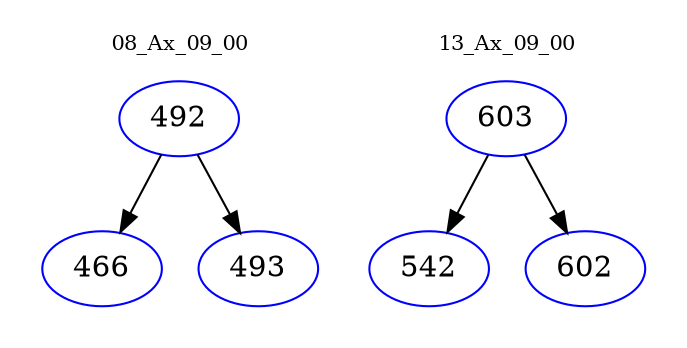 digraph{
subgraph cluster_0 {
color = white
label = "08_Ax_09_00";
fontsize=10;
T0_492 [label="492", color="blue"]
T0_492 -> T0_466 [color="black"]
T0_466 [label="466", color="blue"]
T0_492 -> T0_493 [color="black"]
T0_493 [label="493", color="blue"]
}
subgraph cluster_1 {
color = white
label = "13_Ax_09_00";
fontsize=10;
T1_603 [label="603", color="blue"]
T1_603 -> T1_542 [color="black"]
T1_542 [label="542", color="blue"]
T1_603 -> T1_602 [color="black"]
T1_602 [label="602", color="blue"]
}
}
